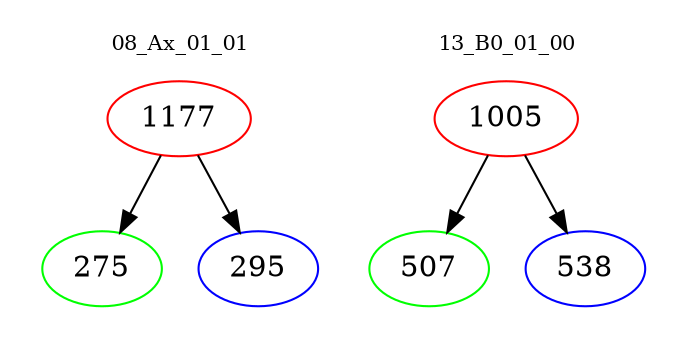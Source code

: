 digraph{
subgraph cluster_0 {
color = white
label = "08_Ax_01_01";
fontsize=10;
T0_1177 [label="1177", color="red"]
T0_1177 -> T0_275 [color="black"]
T0_275 [label="275", color="green"]
T0_1177 -> T0_295 [color="black"]
T0_295 [label="295", color="blue"]
}
subgraph cluster_1 {
color = white
label = "13_B0_01_00";
fontsize=10;
T1_1005 [label="1005", color="red"]
T1_1005 -> T1_507 [color="black"]
T1_507 [label="507", color="green"]
T1_1005 -> T1_538 [color="black"]
T1_538 [label="538", color="blue"]
}
}
